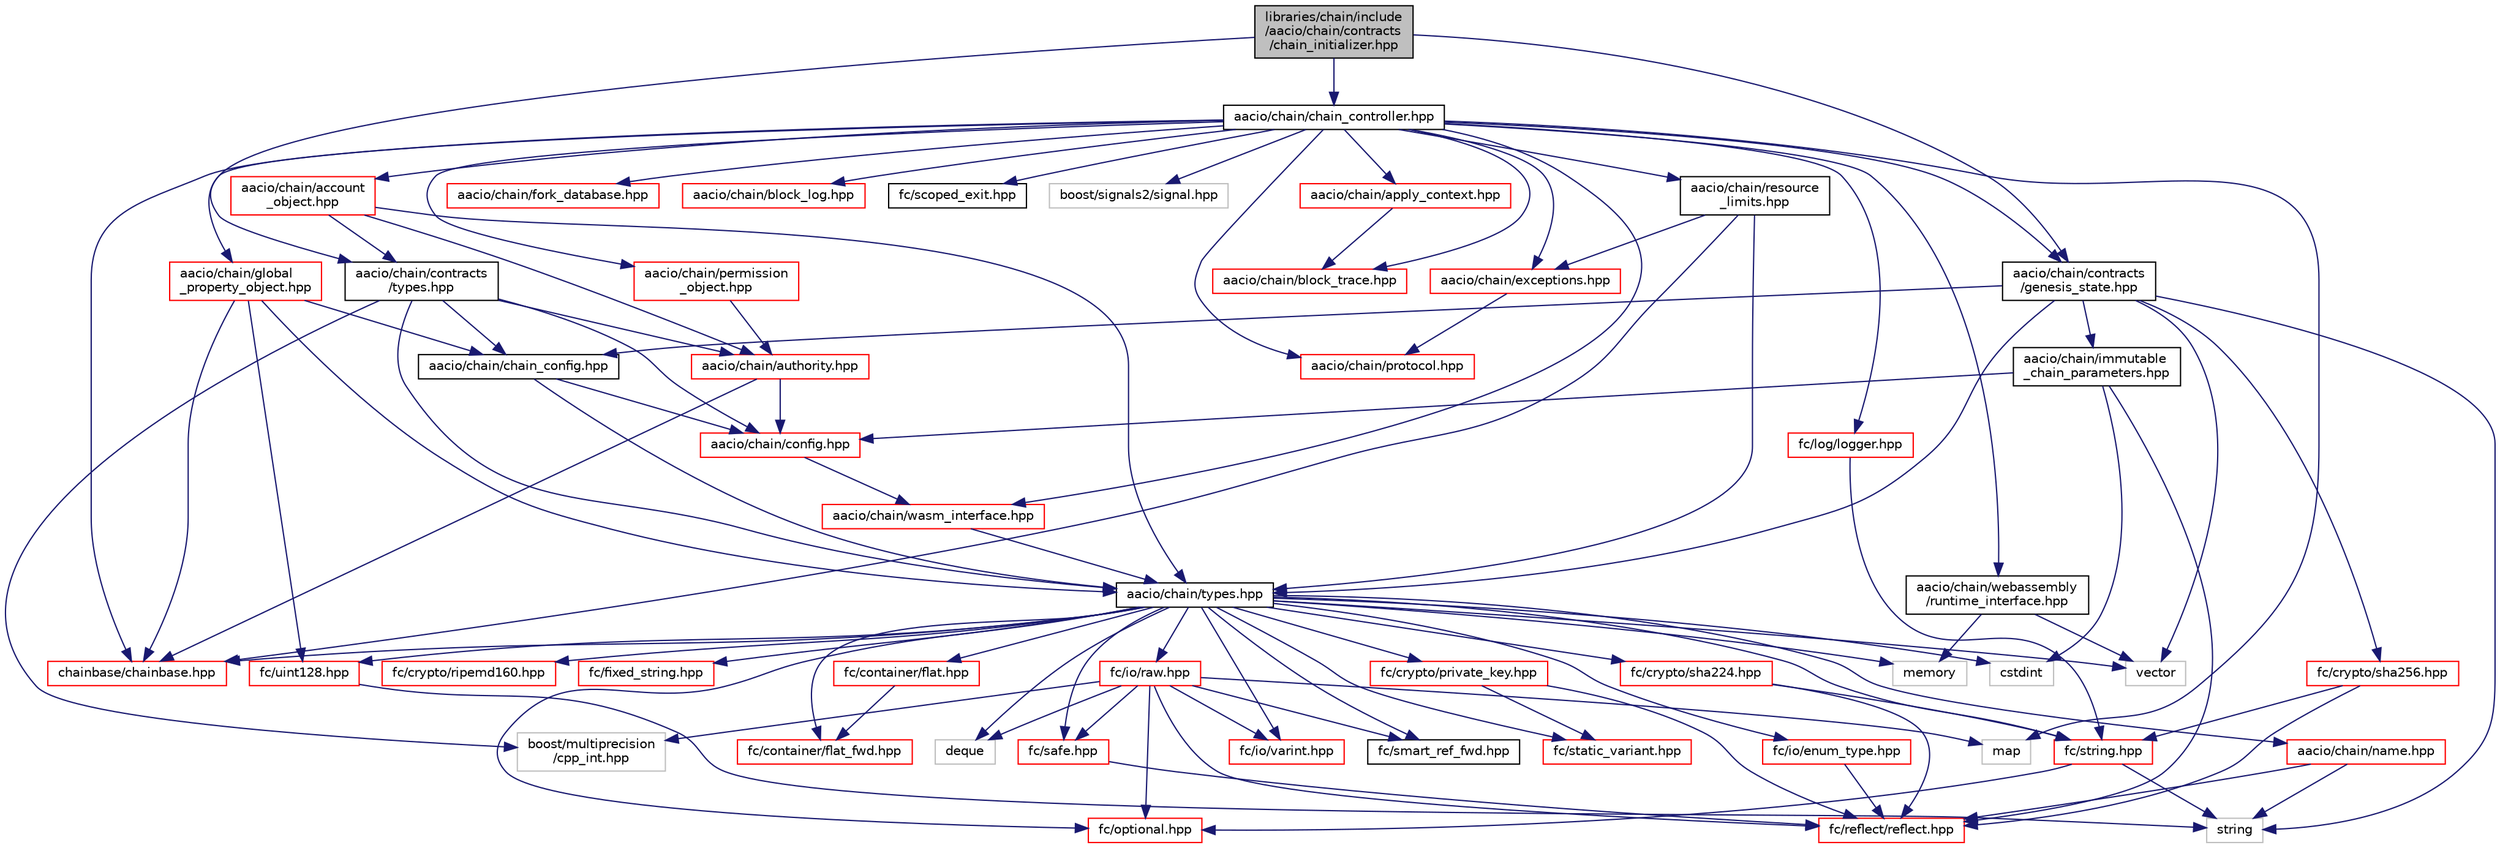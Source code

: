 digraph "libraries/chain/include/aacio/chain/contracts/chain_initializer.hpp"
{
  edge [fontname="Helvetica",fontsize="10",labelfontname="Helvetica",labelfontsize="10"];
  node [fontname="Helvetica",fontsize="10",shape=record];
  Node0 [label="libraries/chain/include\l/aacio/chain/contracts\l/chain_initializer.hpp",height=0.2,width=0.4,color="black", fillcolor="grey75", style="filled", fontcolor="black"];
  Node0 -> Node1 [color="midnightblue",fontsize="10",style="solid"];
  Node1 [label="aacio/chain/contracts\l/genesis_state.hpp",height=0.2,width=0.4,color="black", fillcolor="white", style="filled",URL="$genesis__state_8hpp.html"];
  Node1 -> Node2 [color="midnightblue",fontsize="10",style="solid"];
  Node2 [label="aacio/chain/chain_config.hpp",height=0.2,width=0.4,color="black", fillcolor="white", style="filled",URL="$chain__config_8hpp.html"];
  Node2 -> Node3 [color="midnightblue",fontsize="10",style="solid"];
  Node3 [label="aacio/chain/types.hpp",height=0.2,width=0.4,color="black", fillcolor="white", style="filled",URL="$libraries_2chain_2include_2aacio_2chain_2types_8hpp.html"];
  Node3 -> Node4 [color="midnightblue",fontsize="10",style="solid"];
  Node4 [label="aacio/chain/name.hpp",height=0.2,width=0.4,color="red", fillcolor="white", style="filled",URL="$name_8hpp_source.html"];
  Node4 -> Node5 [color="midnightblue",fontsize="10",style="solid"];
  Node5 [label="string",height=0.2,width=0.4,color="grey75", fillcolor="white", style="filled"];
  Node4 -> Node6 [color="midnightblue",fontsize="10",style="solid"];
  Node6 [label="fc/reflect/reflect.hpp",height=0.2,width=0.4,color="red", fillcolor="white", style="filled",URL="$libraries_2fc_2include_2fc_2reflect_2reflect_8hpp_source.html"];
  Node3 -> Node34 [color="midnightblue",fontsize="10",style="solid"];
  Node34 [label="chainbase/chainbase.hpp",height=0.2,width=0.4,color="red", fillcolor="white", style="filled",URL="$chainbase_8hpp_source.html"];
  Node3 -> Node28 [color="midnightblue",fontsize="10",style="solid"];
  Node28 [label="fc/container/flat_fwd.hpp",height=0.2,width=0.4,color="red", fillcolor="white", style="filled",URL="$flat__fwd_8hpp_source.html"];
  Node3 -> Node58 [color="midnightblue",fontsize="10",style="solid"];
  Node58 [label="fc/io/varint.hpp",height=0.2,width=0.4,color="red", fillcolor="white", style="filled",URL="$libraries_2fc_2include_2fc_2io_2varint_8hpp_source.html"];
  Node3 -> Node60 [color="midnightblue",fontsize="10",style="solid"];
  Node60 [label="fc/io/enum_type.hpp",height=0.2,width=0.4,color="red", fillcolor="white", style="filled",URL="$enum__type_8hpp_source.html"];
  Node60 -> Node6 [color="midnightblue",fontsize="10",style="solid"];
  Node3 -> Node87 [color="midnightblue",fontsize="10",style="solid"];
  Node87 [label="fc/crypto/sha224.hpp",height=0.2,width=0.4,color="red", fillcolor="white", style="filled",URL="$sha224_8hpp_source.html"];
  Node87 -> Node22 [color="midnightblue",fontsize="10",style="solid"];
  Node22 [label="fc/string.hpp",height=0.2,width=0.4,color="red", fillcolor="white", style="filled",URL="$string_8hpp_source.html"];
  Node22 -> Node25 [color="midnightblue",fontsize="10",style="solid"];
  Node25 [label="fc/optional.hpp",height=0.2,width=0.4,color="red", fillcolor="white", style="filled",URL="$libraries_2fc_2include_2fc_2optional_8hpp_source.html"];
  Node22 -> Node5 [color="midnightblue",fontsize="10",style="solid"];
  Node87 -> Node6 [color="midnightblue",fontsize="10",style="solid"];
  Node3 -> Node25 [color="midnightblue",fontsize="10",style="solid"];
  Node3 -> Node74 [color="midnightblue",fontsize="10",style="solid"];
  Node74 [label="fc/safe.hpp",height=0.2,width=0.4,color="red", fillcolor="white", style="filled",URL="$safe_8hpp_source.html"];
  Node74 -> Node6 [color="midnightblue",fontsize="10",style="solid"];
  Node3 -> Node88 [color="midnightblue",fontsize="10",style="solid"];
  Node88 [label="fc/container/flat.hpp",height=0.2,width=0.4,color="red", fillcolor="white", style="filled",URL="$libraries_2fc_2include_2fc_2container_2flat_8hpp_source.html"];
  Node88 -> Node28 [color="midnightblue",fontsize="10",style="solid"];
  Node3 -> Node22 [color="midnightblue",fontsize="10",style="solid"];
  Node3 -> Node89 [color="midnightblue",fontsize="10",style="solid"];
  Node89 [label="fc/io/raw.hpp",height=0.2,width=0.4,color="red", fillcolor="white", style="filled",URL="$raw_8hpp_source.html"];
  Node89 -> Node6 [color="midnightblue",fontsize="10",style="solid"];
  Node89 -> Node58 [color="midnightblue",fontsize="10",style="solid"];
  Node89 -> Node25 [color="midnightblue",fontsize="10",style="solid"];
  Node89 -> Node68 [color="midnightblue",fontsize="10",style="solid"];
  Node68 [label="fc/smart_ref_fwd.hpp",height=0.2,width=0.4,color="black", fillcolor="white", style="filled",URL="$smart__ref__fwd_8hpp_source.html"];
  Node89 -> Node74 [color="midnightblue",fontsize="10",style="solid"];
  Node89 -> Node21 [color="midnightblue",fontsize="10",style="solid"];
  Node21 [label="map",height=0.2,width=0.4,color="grey75", fillcolor="white", style="filled"];
  Node89 -> Node20 [color="midnightblue",fontsize="10",style="solid"];
  Node20 [label="deque",height=0.2,width=0.4,color="grey75", fillcolor="white", style="filled"];
  Node89 -> Node70 [color="midnightblue",fontsize="10",style="solid"];
  Node70 [label="boost/multiprecision\l/cpp_int.hpp",height=0.2,width=0.4,color="grey75", fillcolor="white", style="filled"];
  Node3 -> Node94 [color="midnightblue",fontsize="10",style="solid"];
  Node94 [label="fc/uint128.hpp",height=0.2,width=0.4,color="red", fillcolor="white", style="filled",URL="$uint128_8hpp_source.html"];
  Node94 -> Node5 [color="midnightblue",fontsize="10",style="solid"];
  Node3 -> Node95 [color="midnightblue",fontsize="10",style="solid"];
  Node95 [label="fc/static_variant.hpp",height=0.2,width=0.4,color="red", fillcolor="white", style="filled",URL="$static__variant_8hpp_source.html"];
  Node3 -> Node68 [color="midnightblue",fontsize="10",style="solid"];
  Node3 -> Node96 [color="midnightblue",fontsize="10",style="solid"];
  Node96 [label="fc/crypto/ripemd160.hpp",height=0.2,width=0.4,color="red", fillcolor="white", style="filled",URL="$ripemd160_8hpp_source.html"];
  Node3 -> Node97 [color="midnightblue",fontsize="10",style="solid"];
  Node97 [label="fc/fixed_string.hpp",height=0.2,width=0.4,color="red", fillcolor="white", style="filled",URL="$fixed__string_8hpp_source.html"];
  Node3 -> Node98 [color="midnightblue",fontsize="10",style="solid"];
  Node98 [label="fc/crypto/private_key.hpp",height=0.2,width=0.4,color="red", fillcolor="white", style="filled",URL="$private__key_8hpp_source.html"];
  Node98 -> Node6 [color="midnightblue",fontsize="10",style="solid"];
  Node98 -> Node95 [color="midnightblue",fontsize="10",style="solid"];
  Node3 -> Node65 [color="midnightblue",fontsize="10",style="solid"];
  Node65 [label="memory",height=0.2,width=0.4,color="grey75", fillcolor="white", style="filled"];
  Node3 -> Node11 [color="midnightblue",fontsize="10",style="solid"];
  Node11 [label="vector",height=0.2,width=0.4,color="grey75", fillcolor="white", style="filled"];
  Node3 -> Node20 [color="midnightblue",fontsize="10",style="solid"];
  Node3 -> Node121 [color="midnightblue",fontsize="10",style="solid"];
  Node121 [label="cstdint",height=0.2,width=0.4,color="grey75", fillcolor="white", style="filled"];
  Node2 -> Node122 [color="midnightblue",fontsize="10",style="solid"];
  Node122 [label="aacio/chain/config.hpp",height=0.2,width=0.4,color="red", fillcolor="white", style="filled",URL="$libraries_2chain_2include_2aacio_2chain_2config_8hpp.html"];
  Node122 -> Node125 [color="midnightblue",fontsize="10",style="solid"];
  Node125 [label="aacio/chain/wasm_interface.hpp",height=0.2,width=0.4,color="red", fillcolor="white", style="filled",URL="$wasm__interface_8hpp_source.html"];
  Node125 -> Node3 [color="midnightblue",fontsize="10",style="solid"];
  Node1 -> Node3 [color="midnightblue",fontsize="10",style="solid"];
  Node1 -> Node143 [color="midnightblue",fontsize="10",style="solid"];
  Node143 [label="aacio/chain/immutable\l_chain_parameters.hpp",height=0.2,width=0.4,color="black", fillcolor="white", style="filled",URL="$immutable__chain__parameters_8hpp.html"];
  Node143 -> Node6 [color="midnightblue",fontsize="10",style="solid"];
  Node143 -> Node121 [color="midnightblue",fontsize="10",style="solid"];
  Node143 -> Node122 [color="midnightblue",fontsize="10",style="solid"];
  Node1 -> Node114 [color="midnightblue",fontsize="10",style="solid"];
  Node114 [label="fc/crypto/sha256.hpp",height=0.2,width=0.4,color="red", fillcolor="white", style="filled",URL="$sha256_8hpp_source.html"];
  Node114 -> Node22 [color="midnightblue",fontsize="10",style="solid"];
  Node114 -> Node6 [color="midnightblue",fontsize="10",style="solid"];
  Node1 -> Node5 [color="midnightblue",fontsize="10",style="solid"];
  Node1 -> Node11 [color="midnightblue",fontsize="10",style="solid"];
  Node0 -> Node144 [color="midnightblue",fontsize="10",style="solid"];
  Node144 [label="aacio/chain/contracts\l/types.hpp",height=0.2,width=0.4,color="black", fillcolor="white", style="filled",URL="$libraries_2chain_2include_2aacio_2chain_2contracts_2types_8hpp_source.html"];
  Node144 -> Node145 [color="midnightblue",fontsize="10",style="solid"];
  Node145 [label="aacio/chain/authority.hpp",height=0.2,width=0.4,color="red", fillcolor="white", style="filled",URL="$authority_8hpp.html"];
  Node145 -> Node34 [color="midnightblue",fontsize="10",style="solid"];
  Node145 -> Node122 [color="midnightblue",fontsize="10",style="solid"];
  Node144 -> Node2 [color="midnightblue",fontsize="10",style="solid"];
  Node144 -> Node122 [color="midnightblue",fontsize="10",style="solid"];
  Node144 -> Node3 [color="midnightblue",fontsize="10",style="solid"];
  Node144 -> Node70 [color="midnightblue",fontsize="10",style="solid"];
  Node0 -> Node149 [color="midnightblue",fontsize="10",style="solid"];
  Node149 [label="aacio/chain/chain_controller.hpp",height=0.2,width=0.4,color="black", fillcolor="white", style="filled",URL="$chain__controller_8hpp.html"];
  Node149 -> Node150 [color="midnightblue",fontsize="10",style="solid"];
  Node150 [label="aacio/chain/global\l_property_object.hpp",height=0.2,width=0.4,color="red", fillcolor="white", style="filled",URL="$global__property__object_8hpp.html"];
  Node150 -> Node94 [color="midnightblue",fontsize="10",style="solid"];
  Node150 -> Node3 [color="midnightblue",fontsize="10",style="solid"];
  Node150 -> Node2 [color="midnightblue",fontsize="10",style="solid"];
  Node150 -> Node34 [color="midnightblue",fontsize="10",style="solid"];
  Node149 -> Node160 [color="midnightblue",fontsize="10",style="solid"];
  Node160 [label="aacio/chain/account\l_object.hpp",height=0.2,width=0.4,color="red", fillcolor="white", style="filled",URL="$account__object_8hpp.html"];
  Node160 -> Node3 [color="midnightblue",fontsize="10",style="solid"];
  Node160 -> Node145 [color="midnightblue",fontsize="10",style="solid"];
  Node160 -> Node144 [color="midnightblue",fontsize="10",style="solid"];
  Node149 -> Node161 [color="midnightblue",fontsize="10",style="solid"];
  Node161 [label="aacio/chain/permission\l_object.hpp",height=0.2,width=0.4,color="red", fillcolor="white", style="filled",URL="$permission__object_8hpp.html"];
  Node161 -> Node145 [color="midnightblue",fontsize="10",style="solid"];
  Node149 -> Node162 [color="midnightblue",fontsize="10",style="solid"];
  Node162 [label="aacio/chain/fork_database.hpp",height=0.2,width=0.4,color="red", fillcolor="white", style="filled",URL="$fork__database_8hpp.html"];
  Node149 -> Node165 [color="midnightblue",fontsize="10",style="solid"];
  Node165 [label="aacio/chain/block_log.hpp",height=0.2,width=0.4,color="red", fillcolor="white", style="filled",URL="$block__log_8hpp.html"];
  Node149 -> Node166 [color="midnightblue",fontsize="10",style="solid"];
  Node166 [label="aacio/chain/block_trace.hpp",height=0.2,width=0.4,color="red", fillcolor="white", style="filled",URL="$block__trace_8hpp.html"];
  Node149 -> Node34 [color="midnightblue",fontsize="10",style="solid"];
  Node149 -> Node168 [color="midnightblue",fontsize="10",style="solid"];
  Node168 [label="fc/scoped_exit.hpp",height=0.2,width=0.4,color="black", fillcolor="white", style="filled",URL="$scoped__exit_8hpp_source.html"];
  Node149 -> Node169 [color="midnightblue",fontsize="10",style="solid"];
  Node169 [label="boost/signals2/signal.hpp",height=0.2,width=0.4,color="grey75", fillcolor="white", style="filled"];
  Node149 -> Node170 [color="midnightblue",fontsize="10",style="solid"];
  Node170 [label="aacio/chain/protocol.hpp",height=0.2,width=0.4,color="red", fillcolor="white", style="filled",URL="$libraries_2chain_2include_2aacio_2chain_2protocol_8hpp.html"];
  Node149 -> Node171 [color="midnightblue",fontsize="10",style="solid"];
  Node171 [label="aacio/chain/apply_context.hpp",height=0.2,width=0.4,color="red", fillcolor="white", style="filled",URL="$apply__context_8hpp.html"];
  Node171 -> Node166 [color="midnightblue",fontsize="10",style="solid"];
  Node149 -> Node177 [color="midnightblue",fontsize="10",style="solid"];
  Node177 [label="aacio/chain/exceptions.hpp",height=0.2,width=0.4,color="red", fillcolor="white", style="filled",URL="$exceptions_8hpp.html"];
  Node177 -> Node170 [color="midnightblue",fontsize="10",style="solid"];
  Node149 -> Node1 [color="midnightblue",fontsize="10",style="solid"];
  Node149 -> Node179 [color="midnightblue",fontsize="10",style="solid"];
  Node179 [label="aacio/chain/resource\l_limits.hpp",height=0.2,width=0.4,color="black", fillcolor="white", style="filled",URL="$resource__limits_8hpp_source.html"];
  Node179 -> Node177 [color="midnightblue",fontsize="10",style="solid"];
  Node179 -> Node3 [color="midnightblue",fontsize="10",style="solid"];
  Node179 -> Node34 [color="midnightblue",fontsize="10",style="solid"];
  Node149 -> Node125 [color="midnightblue",fontsize="10",style="solid"];
  Node149 -> Node180 [color="midnightblue",fontsize="10",style="solid"];
  Node180 [label="aacio/chain/webassembly\l/runtime_interface.hpp",height=0.2,width=0.4,color="black", fillcolor="white", style="filled",URL="$runtime__interface_8hpp_source.html"];
  Node180 -> Node11 [color="midnightblue",fontsize="10",style="solid"];
  Node180 -> Node65 [color="midnightblue",fontsize="10",style="solid"];
  Node149 -> Node76 [color="midnightblue",fontsize="10",style="solid"];
  Node76 [label="fc/log/logger.hpp",height=0.2,width=0.4,color="red", fillcolor="white", style="filled",URL="$logger_8hpp_source.html"];
  Node76 -> Node22 [color="midnightblue",fontsize="10",style="solid"];
  Node149 -> Node21 [color="midnightblue",fontsize="10",style="solid"];
}
